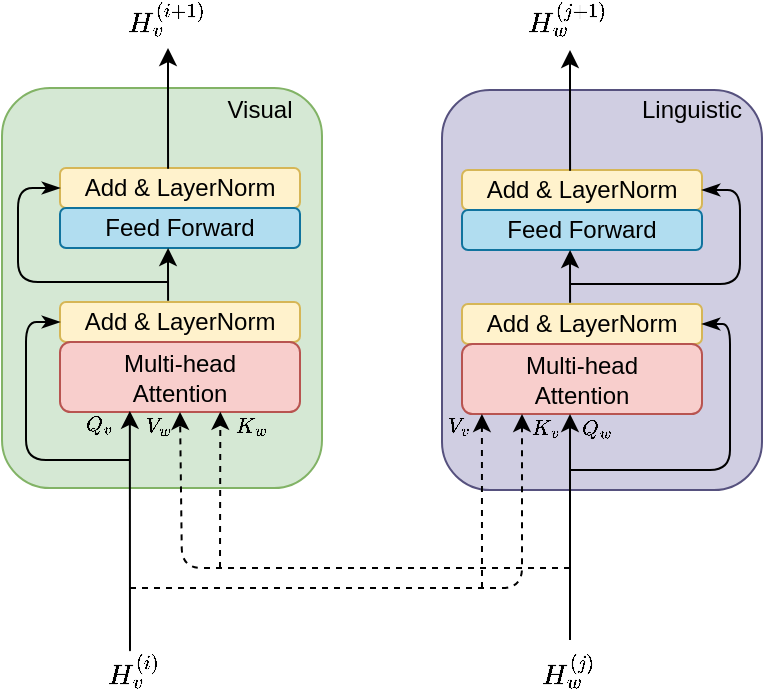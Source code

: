 <mxfile version="13.7.1" type="device"><diagram id="MxPFK9uMrH-ya_5HnfzY" name="Page-1"><mxGraphModel dx="677" dy="360" grid="1" gridSize="10" guides="1" tooltips="1" connect="1" arrows="1" fold="1" page="1" pageScale="1" pageWidth="850" pageHeight="1100" math="1" shadow="0"><root><mxCell id="0"/><mxCell id="1" parent="0"/><mxCell id="6M_ykgs85OacWF1gpm4c-44" value="" style="rounded=1;whiteSpace=wrap;html=1;fillColor=#d5e8d4;strokeColor=#82b366;" parent="1" vertex="1"><mxGeometry x="235" y="314" width="160" height="200" as="geometry"/></mxCell><mxCell id="6M_ykgs85OacWF1gpm4c-45" value="Add &amp;amp; LayerNorm" style="rounded=1;whiteSpace=wrap;html=1;fillColor=#fff2cc;strokeColor=#d6b656;" parent="1" vertex="1"><mxGeometry x="264" y="354" width="120" height="20" as="geometry"/></mxCell><mxCell id="6M_ykgs85OacWF1gpm4c-46" value="Feed Forward" style="rounded=1;whiteSpace=wrap;html=1;fillColor=#b1ddf0;strokeColor=#10739e;" parent="1" vertex="1"><mxGeometry x="264" y="374" width="120" height="20" as="geometry"/></mxCell><mxCell id="6M_ykgs85OacWF1gpm4c-47" value="Add &amp;amp; LayerNorm" style="rounded=1;whiteSpace=wrap;html=1;fillColor=#fff2cc;strokeColor=#d6b656;" parent="1" vertex="1"><mxGeometry x="264" y="421" width="120" height="20" as="geometry"/></mxCell><mxCell id="6M_ykgs85OacWF1gpm4c-48" value="&lt;div&gt;Multi-head&lt;/div&gt;&lt;div&gt;Attention&lt;br&gt;&lt;/div&gt;" style="rounded=1;whiteSpace=wrap;html=1;fillColor=#f8cecc;strokeColor=#b85450;" parent="1" vertex="1"><mxGeometry x="264" y="441" width="120" height="35" as="geometry"/></mxCell><mxCell id="6M_ykgs85OacWF1gpm4c-53" value="" style="endArrow=classic;html=1;exitX=0.442;exitY=-0.03;exitDx=0;exitDy=0;exitPerimeter=0;entryX=0.442;entryY=1;entryDx=0;entryDy=0;entryPerimeter=0;" parent="1" edge="1"><mxGeometry width="50" height="50" relative="1" as="geometry"><mxPoint x="318.04" y="420.4" as="sourcePoint"/><mxPoint x="318.04" y="394" as="targetPoint"/><Array as="points"><mxPoint x="318" y="404"/></Array></mxGeometry></mxCell><mxCell id="6M_ykgs85OacWF1gpm4c-55" value="" style="endArrow=classic;html=1;exitX=0.442;exitY=-0.03;exitDx=0;exitDy=0;exitPerimeter=0;" parent="1" edge="1"><mxGeometry width="50" height="50" relative="1" as="geometry"><mxPoint x="318.04" y="354.4" as="sourcePoint"/><mxPoint x="318" y="294" as="targetPoint"/><Array as="points"><mxPoint x="318" y="338"/></Array></mxGeometry></mxCell><mxCell id="6M_ykgs85OacWF1gpm4c-58" value="$$Q_{v}$$" style="text;html=1;strokeColor=none;fillColor=none;align=center;verticalAlign=middle;whiteSpace=wrap;rounded=0;fontSize=9;" parent="1" vertex="1"><mxGeometry x="279" y="472" width="10" height="20" as="geometry"/></mxCell><mxCell id="6M_ykgs85OacWF1gpm4c-62" value="" style="endArrow=classicThin;html=1;rounded=1;endFill=1;entryX=0;entryY=0.5;entryDx=0;entryDy=0;" parent="1" target="6M_ykgs85OacWF1gpm4c-45" edge="1"><mxGeometry width="50" height="50" relative="1" as="geometry"><mxPoint x="318" y="411" as="sourcePoint"/><mxPoint x="267" y="364" as="targetPoint"/><Array as="points"><mxPoint x="243" y="411"/><mxPoint x="243" y="364"/></Array></mxGeometry></mxCell><mxCell id="6M_ykgs85OacWF1gpm4c-63" value="" style="endArrow=classicThin;html=1;rounded=1;endFill=1;entryX=0;entryY=0.5;entryDx=0;entryDy=0;" parent="1" target="6M_ykgs85OacWF1gpm4c-47" edge="1"><mxGeometry width="50" height="50" relative="1" as="geometry"><mxPoint x="299" y="500" as="sourcePoint"/><mxPoint x="262.0" y="431" as="targetPoint"/><Array as="points"><mxPoint x="247" y="500"/><mxPoint x="247" y="431"/></Array></mxGeometry></mxCell><mxCell id="6M_ykgs85OacWF1gpm4c-20" value="" style="endArrow=classic;html=1;entryX=0.291;entryY=0.984;entryDx=0;entryDy=0;entryPerimeter=0;" parent="1" target="6M_ykgs85OacWF1gpm4c-48" edge="1"><mxGeometry width="50" height="50" relative="1" as="geometry"><mxPoint x="299" y="590" as="sourcePoint"/><mxPoint x="299" y="554" as="targetPoint"/><Array as="points"><mxPoint x="299" y="598"/></Array></mxGeometry></mxCell><mxCell id="6M_ykgs85OacWF1gpm4c-86" value="" style="rounded=1;whiteSpace=wrap;html=1;fillColor=#d0cee2;strokeColor=#56517e;" parent="1" vertex="1"><mxGeometry x="455" y="315" width="160" height="200" as="geometry"/></mxCell><mxCell id="6M_ykgs85OacWF1gpm4c-87" value="Add &amp;amp; LayerNorm" style="rounded=1;whiteSpace=wrap;html=1;fillColor=#fff2cc;strokeColor=#d6b656;" parent="1" vertex="1"><mxGeometry x="465" y="355" width="120" height="20" as="geometry"/></mxCell><mxCell id="6M_ykgs85OacWF1gpm4c-88" value="Feed Forward" style="rounded=1;whiteSpace=wrap;html=1;fillColor=#b1ddf0;strokeColor=#10739e;" parent="1" vertex="1"><mxGeometry x="465" y="375" width="120" height="20" as="geometry"/></mxCell><mxCell id="6M_ykgs85OacWF1gpm4c-89" value="Add &amp;amp; LayerNorm" style="rounded=1;whiteSpace=wrap;html=1;fillColor=#fff2cc;strokeColor=#d6b656;" parent="1" vertex="1"><mxGeometry x="465" y="422" width="120" height="20" as="geometry"/></mxCell><mxCell id="6M_ykgs85OacWF1gpm4c-90" value="&lt;div&gt;Multi-head&lt;/div&gt;&lt;div&gt;Attention&lt;br&gt;&lt;/div&gt;" style="rounded=1;whiteSpace=wrap;html=1;fillColor=#f8cecc;strokeColor=#b85450;" parent="1" vertex="1"><mxGeometry x="465" y="442" width="120" height="35" as="geometry"/></mxCell><mxCell id="6M_ykgs85OacWF1gpm4c-91" value="" style="endArrow=classic;html=1;entryX=0.5;entryY=1;entryDx=0;entryDy=0;rounded=1;" parent="1" edge="1"><mxGeometry width="50" height="50" relative="1" as="geometry"><mxPoint x="519" y="590" as="sourcePoint"/><mxPoint x="519" y="477.0" as="targetPoint"/></mxGeometry></mxCell><mxCell id="6M_ykgs85OacWF1gpm4c-94" value="" style="endArrow=classicThin;html=1;rounded=1;endFill=1;entryX=1;entryY=0.5;entryDx=0;entryDy=0;" parent="1" target="6M_ykgs85OacWF1gpm4c-89" edge="1"><mxGeometry width="50" height="50" relative="1" as="geometry"><mxPoint x="519" y="505" as="sourcePoint"/><mxPoint x="584" y="432" as="targetPoint"/><Array as="points"><mxPoint x="599" y="505"/><mxPoint x="599" y="432"/></Array></mxGeometry></mxCell><mxCell id="6M_ykgs85OacWF1gpm4c-95" value="" style="endArrow=classic;html=1;exitX=0.442;exitY=-0.03;exitDx=0;exitDy=0;exitPerimeter=0;entryX=0.442;entryY=1;entryDx=0;entryDy=0;entryPerimeter=0;" parent="1" edge="1"><mxGeometry width="50" height="50" relative="1" as="geometry"><mxPoint x="519.04" y="421.4" as="sourcePoint"/><mxPoint x="519.04" y="395" as="targetPoint"/><Array as="points"><mxPoint x="519" y="405"/></Array></mxGeometry></mxCell><mxCell id="6M_ykgs85OacWF1gpm4c-96" value="" style="endArrow=classicThin;html=1;rounded=1;endFill=1;entryX=1;entryY=0.5;entryDx=0;entryDy=0;" parent="1" target="6M_ykgs85OacWF1gpm4c-87" edge="1"><mxGeometry width="50" height="50" relative="1" as="geometry"><mxPoint x="519" y="412" as="sourcePoint"/><mxPoint x="584" y="365" as="targetPoint"/><Array as="points"><mxPoint x="604" y="412"/><mxPoint x="604" y="365"/></Array></mxGeometry></mxCell><mxCell id="6M_ykgs85OacWF1gpm4c-97" value="" style="endArrow=classic;html=1;exitX=0.442;exitY=-0.03;exitDx=0;exitDy=0;exitPerimeter=0;" parent="1" edge="1"><mxGeometry width="50" height="50" relative="1" as="geometry"><mxPoint x="519.04" y="355.4" as="sourcePoint"/><mxPoint x="519" y="295" as="targetPoint"/><Array as="points"><mxPoint x="519" y="339"/></Array></mxGeometry></mxCell><mxCell id="6M_ykgs85OacWF1gpm4c-104" value="" style="endArrow=classic;html=1;rounded=1;entryX=0.5;entryY=1;entryDx=0;entryDy=0;dashed=1;" parent="1" target="6M_ykgs85OacWF1gpm4c-48" edge="1"><mxGeometry width="50" height="50" relative="1" as="geometry"><mxPoint x="519" y="554" as="sourcePoint"/><mxPoint x="325" y="524" as="targetPoint"/><Array as="points"><mxPoint x="519" y="554"/><mxPoint x="325" y="554"/></Array></mxGeometry></mxCell><mxCell id="6M_ykgs85OacWF1gpm4c-106" value="" style="endArrow=classic;html=1;entryX=0.843;entryY=0.997;entryDx=0;entryDy=0;entryPerimeter=0;dashed=1;" parent="1" edge="1"><mxGeometry width="50" height="50" relative="1" as="geometry"><mxPoint x="344" y="554" as="sourcePoint"/><mxPoint x="344.16" y="475.895" as="targetPoint"/></mxGeometry></mxCell><mxCell id="6M_ykgs85OacWF1gpm4c-107" value="" style="endArrow=classic;html=1;rounded=1;entryX=0.25;entryY=1;entryDx=0;entryDy=0;dashed=1;" parent="1" target="6M_ykgs85OacWF1gpm4c-90" edge="1"><mxGeometry width="50" height="50" relative="1" as="geometry"><mxPoint x="299" y="564" as="sourcePoint"/><mxPoint x="495" y="534" as="targetPoint"/><Array as="points"><mxPoint x="299" y="564"/><mxPoint x="495" y="564"/></Array></mxGeometry></mxCell><mxCell id="6M_ykgs85OacWF1gpm4c-108" value="" style="endArrow=classic;html=1;dashed=1;entryX=0.083;entryY=1;entryDx=0;entryDy=0;entryPerimeter=0;" parent="1" target="6M_ykgs85OacWF1gpm4c-90" edge="1"><mxGeometry width="50" height="50" relative="1" as="geometry"><mxPoint x="475" y="564" as="sourcePoint"/><mxPoint x="445" y="477" as="targetPoint"/></mxGeometry></mxCell><mxCell id="6M_ykgs85OacWF1gpm4c-112" value="$$V_{w}$$" style="text;html=1;strokeColor=none;fillColor=none;align=center;verticalAlign=middle;whiteSpace=wrap;rounded=0;fontSize=9;" parent="1" vertex="1"><mxGeometry x="308" y="473" width="10" height="20" as="geometry"/></mxCell><mxCell id="6M_ykgs85OacWF1gpm4c-113" value="$$K_{w}$$" style="text;html=1;strokeColor=none;fillColor=none;align=center;verticalAlign=middle;whiteSpace=wrap;rounded=0;fontSize=9;" parent="1" vertex="1"><mxGeometry x="355" y="473" width="10" height="20" as="geometry"/></mxCell><mxCell id="6M_ykgs85OacWF1gpm4c-114" value="$$Q_{w}$$" style="text;html=1;strokeColor=none;fillColor=none;align=center;verticalAlign=middle;whiteSpace=wrap;rounded=0;fontSize=9;" parent="1" vertex="1"><mxGeometry x="528" y="474" width="10" height="20" as="geometry"/></mxCell><mxCell id="6M_ykgs85OacWF1gpm4c-115" value="$$K_{v}$$" style="text;html=1;strokeColor=none;fillColor=none;align=center;verticalAlign=middle;whiteSpace=wrap;rounded=0;fontSize=9;" parent="1" vertex="1"><mxGeometry x="502" y="474" width="10" height="20" as="geometry"/></mxCell><mxCell id="6M_ykgs85OacWF1gpm4c-116" value="$$V_{v}$$" style="text;html=1;strokeColor=none;fillColor=none;align=center;verticalAlign=middle;whiteSpace=wrap;rounded=0;fontSize=9;" parent="1" vertex="1"><mxGeometry x="459" y="473" width="10" height="20" as="geometry"/></mxCell><mxCell id="6M_ykgs85OacWF1gpm4c-125" value="$$H_{v}^{(i+1)}$$" style="text;html=1;strokeColor=none;fillColor=none;align=center;verticalAlign=middle;whiteSpace=wrap;rounded=0;" parent="1" vertex="1"><mxGeometry x="298" y="270" width="40" height="20" as="geometry"/></mxCell><mxCell id="6M_ykgs85OacWF1gpm4c-126" value="$$H_{w}^{(j+1)}$$" style="text;html=1;strokeColor=none;fillColor=none;align=center;verticalAlign=middle;whiteSpace=wrap;rounded=0;" parent="1" vertex="1"><mxGeometry x="498" y="270" width="40" height="20" as="geometry"/></mxCell><mxCell id="K8xVtFVYXFeQgf86P0SW-1" value="$$H_{v}^{(i)}$$" style="text;html=1;strokeColor=none;fillColor=none;align=center;verticalAlign=middle;whiteSpace=wrap;rounded=0;" vertex="1" parent="1"><mxGeometry x="281" y="596" width="40" height="20" as="geometry"/></mxCell><mxCell id="K8xVtFVYXFeQgf86P0SW-2" value="$$H_{w}^{(j)}$$" style="text;html=1;strokeColor=none;fillColor=none;align=center;verticalAlign=middle;whiteSpace=wrap;rounded=0;" vertex="1" parent="1"><mxGeometry x="498" y="596" width="40" height="20" as="geometry"/></mxCell><mxCell id="K8xVtFVYXFeQgf86P0SW-3" value="Visual" style="text;html=1;strokeColor=none;fillColor=none;align=center;verticalAlign=middle;whiteSpace=wrap;rounded=0;" vertex="1" parent="1"><mxGeometry x="344" y="315" width="40" height="20" as="geometry"/></mxCell><mxCell id="K8xVtFVYXFeQgf86P0SW-4" value="Linguistic" style="text;html=1;strokeColor=none;fillColor=none;align=center;verticalAlign=middle;whiteSpace=wrap;rounded=0;" vertex="1" parent="1"><mxGeometry x="560" y="315" width="40" height="20" as="geometry"/></mxCell></root></mxGraphModel></diagram></mxfile>